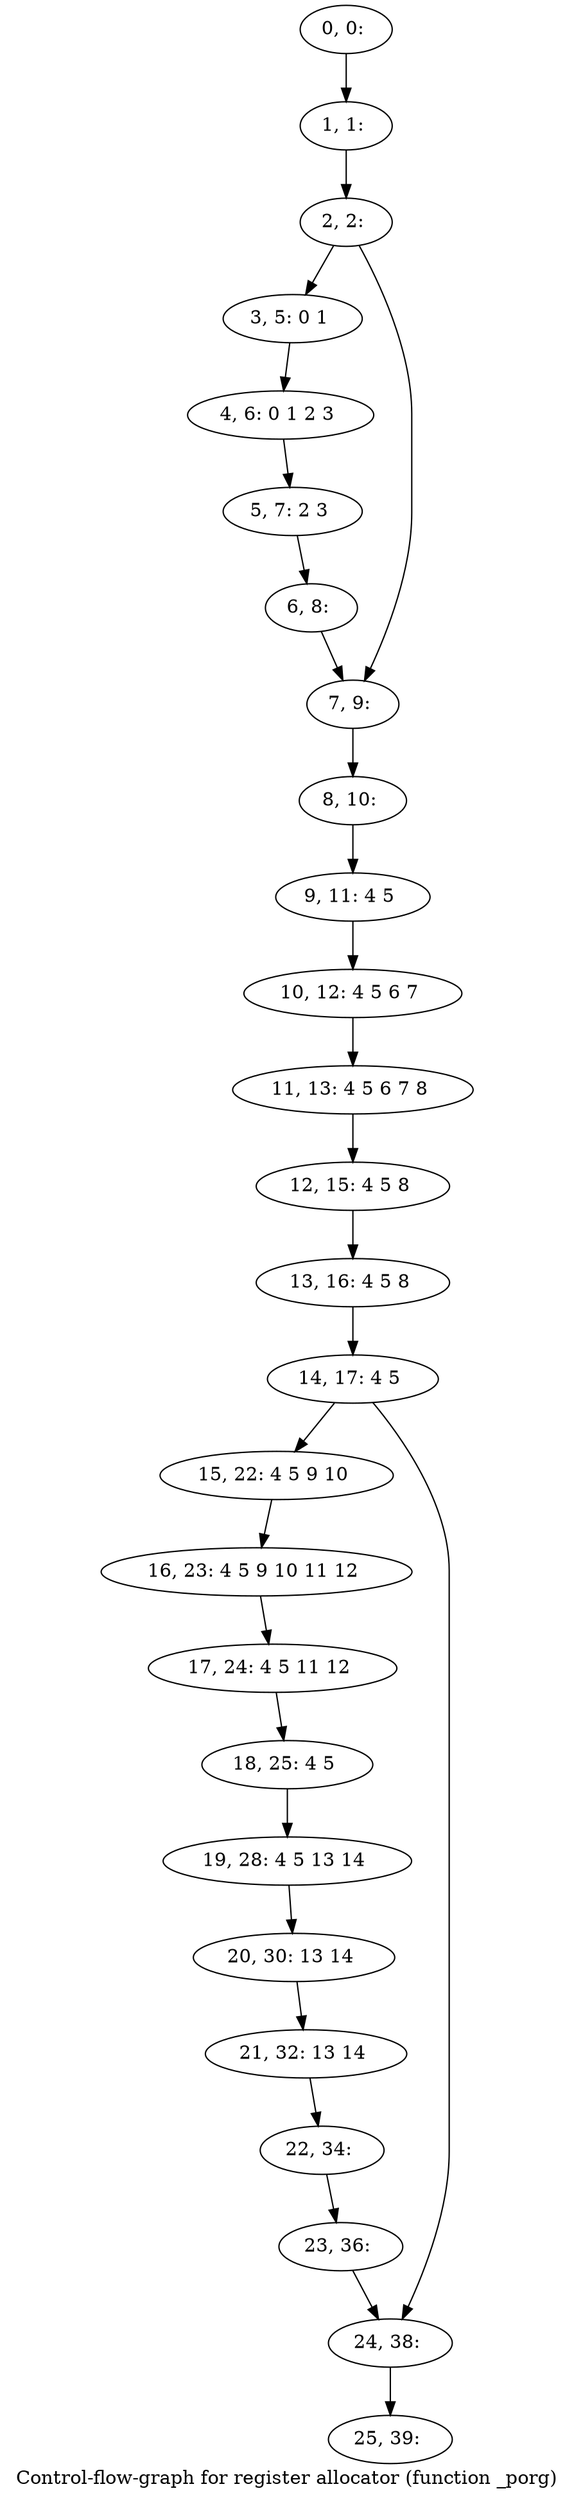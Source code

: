 digraph G {
graph [label="Control-flow-graph for register allocator (function _porg)"]
0[label="0, 0: "];
1[label="1, 1: "];
2[label="2, 2: "];
3[label="3, 5: 0 1 "];
4[label="4, 6: 0 1 2 3 "];
5[label="5, 7: 2 3 "];
6[label="6, 8: "];
7[label="7, 9: "];
8[label="8, 10: "];
9[label="9, 11: 4 5 "];
10[label="10, 12: 4 5 6 7 "];
11[label="11, 13: 4 5 6 7 8 "];
12[label="12, 15: 4 5 8 "];
13[label="13, 16: 4 5 8 "];
14[label="14, 17: 4 5 "];
15[label="15, 22: 4 5 9 10 "];
16[label="16, 23: 4 5 9 10 11 12 "];
17[label="17, 24: 4 5 11 12 "];
18[label="18, 25: 4 5 "];
19[label="19, 28: 4 5 13 14 "];
20[label="20, 30: 13 14 "];
21[label="21, 32: 13 14 "];
22[label="22, 34: "];
23[label="23, 36: "];
24[label="24, 38: "];
25[label="25, 39: "];
0->1 ;
1->2 ;
2->3 ;
2->7 ;
3->4 ;
4->5 ;
5->6 ;
6->7 ;
7->8 ;
8->9 ;
9->10 ;
10->11 ;
11->12 ;
12->13 ;
13->14 ;
14->15 ;
14->24 ;
15->16 ;
16->17 ;
17->18 ;
18->19 ;
19->20 ;
20->21 ;
21->22 ;
22->23 ;
23->24 ;
24->25 ;
}
